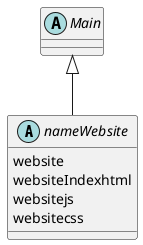 @startuml
'https://plantuml.com/class-diagram

abstract class nameWebsite {
    website
    websiteIndexhtml
    websitejs
    websitecss
}
abstract class Main

Main <|-- nameWebsite

@enduml